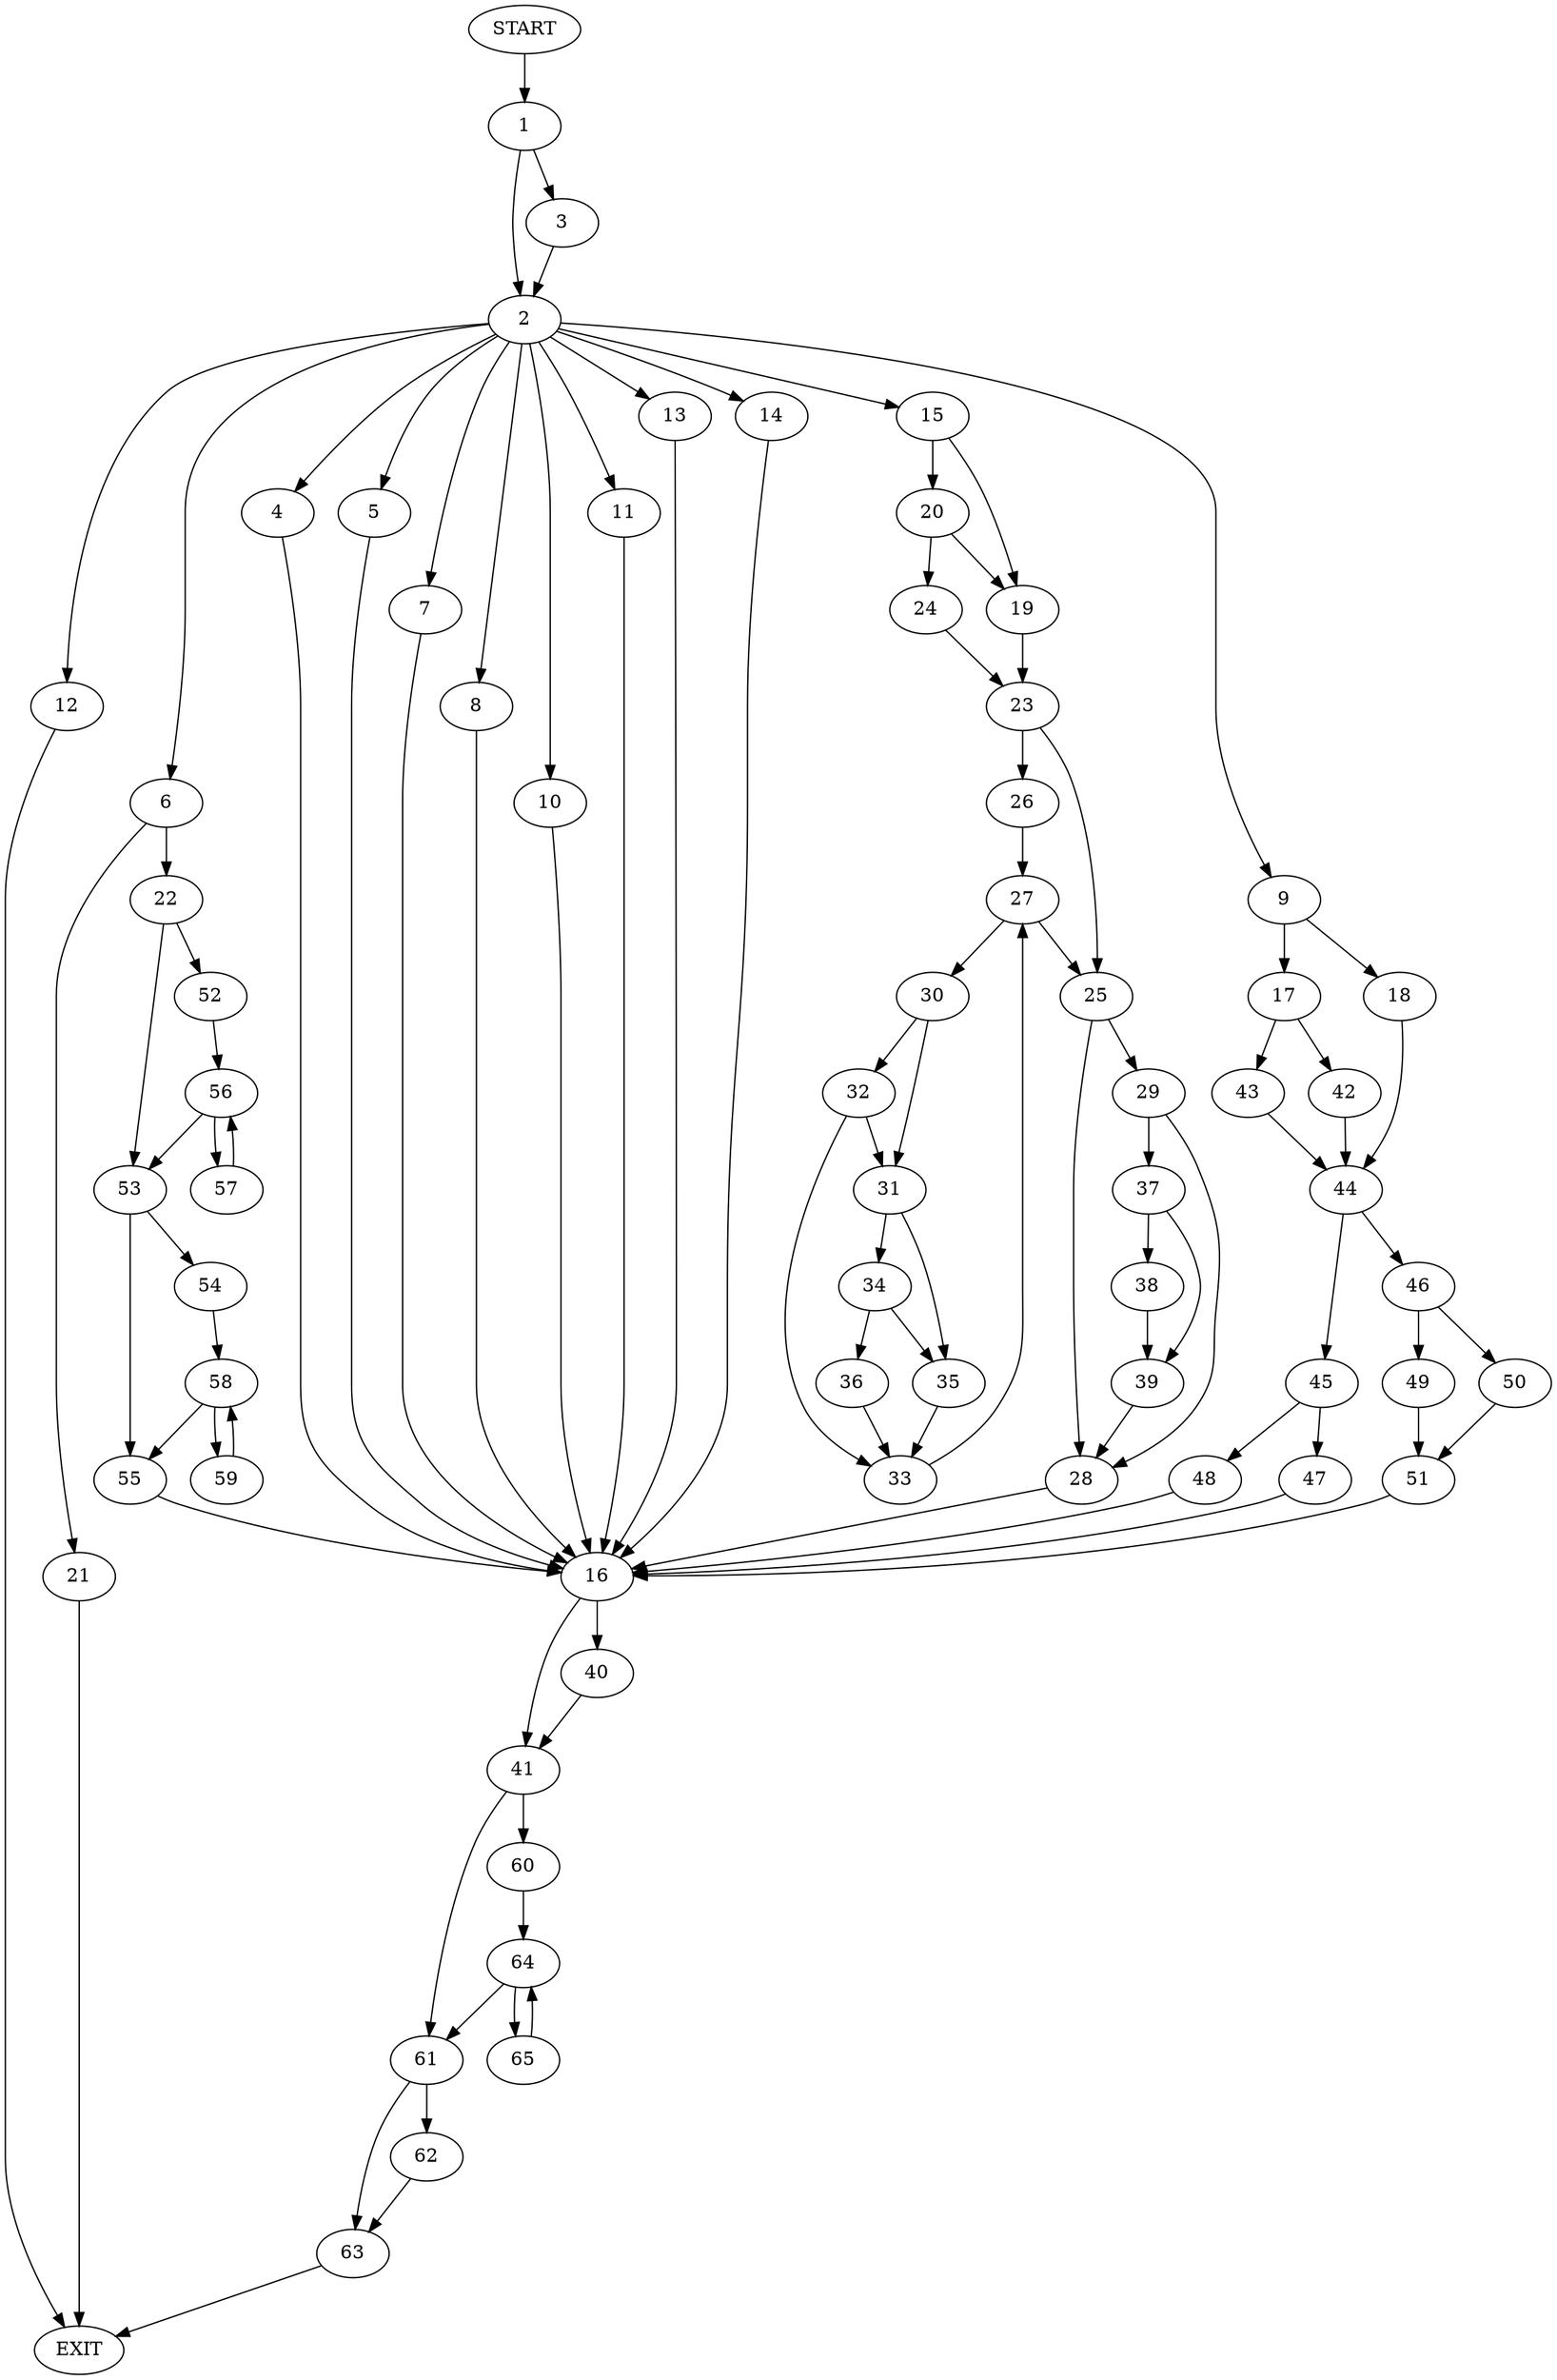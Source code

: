 digraph {
0 [label="START"]
66 [label="EXIT"]
0 -> 1
1 -> 2
1 -> 3
3 -> 2
2 -> 4
2 -> 5
2 -> 6
2 -> 7
2 -> 8
2 -> 9
2 -> 10
2 -> 11
2 -> 12
2 -> 13
2 -> 14
2 -> 15
8 -> 16
9 -> 17
9 -> 18
10 -> 16
4 -> 16
13 -> 16
15 -> 19
15 -> 20
14 -> 16
5 -> 16
11 -> 16
6 -> 21
6 -> 22
7 -> 16
12 -> 66
19 -> 23
20 -> 19
20 -> 24
24 -> 23
23 -> 25
23 -> 26
26 -> 27
25 -> 28
25 -> 29
27 -> 25
27 -> 30
30 -> 31
30 -> 32
32 -> 33
32 -> 31
31 -> 34
31 -> 35
33 -> 27
34 -> 36
34 -> 35
35 -> 33
36 -> 33
29 -> 37
29 -> 28
28 -> 16
37 -> 38
37 -> 39
38 -> 39
39 -> 28
16 -> 40
16 -> 41
17 -> 42
17 -> 43
18 -> 44
43 -> 44
42 -> 44
44 -> 45
44 -> 46
45 -> 47
45 -> 48
46 -> 49
46 -> 50
49 -> 51
50 -> 51
51 -> 16
47 -> 16
48 -> 16
21 -> 66
22 -> 52
22 -> 53
53 -> 54
53 -> 55
52 -> 56
56 -> 53
56 -> 57
57 -> 56
54 -> 58
55 -> 16
58 -> 59
58 -> 55
59 -> 58
41 -> 60
41 -> 61
40 -> 41
61 -> 62
61 -> 63
60 -> 64
64 -> 65
64 -> 61
65 -> 64
62 -> 63
63 -> 66
}
